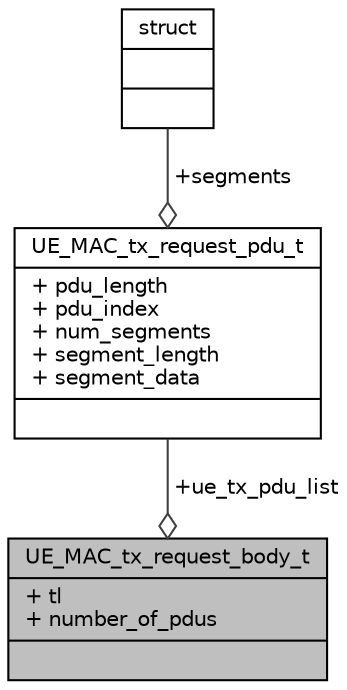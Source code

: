 digraph "UE_MAC_tx_request_body_t"
{
 // LATEX_PDF_SIZE
  edge [fontname="Helvetica",fontsize="10",labelfontname="Helvetica",labelfontsize="10"];
  node [fontname="Helvetica",fontsize="10",shape=record];
  Node1 [label="{UE_MAC_tx_request_body_t\n|+ tl\l+ number_of_pdus\l|}",height=0.2,width=0.4,color="black", fillcolor="grey75", style="filled", fontcolor="black",tooltip=" "];
  Node2 -> Node1 [color="grey25",fontsize="10",style="solid",label=" +ue_tx_pdu_list" ,arrowhead="odiamond",fontname="Helvetica"];
  Node2 [label="{UE_MAC_tx_request_pdu_t\n|+ pdu_length\l+ pdu_index\l+ num_segments\l+ segment_length\l+ segment_data\l|}",height=0.2,width=0.4,color="black", fillcolor="white", style="filled",URL="$structUE__MAC__tx__request__pdu__t.html",tooltip=" "];
  Node3 -> Node2 [color="grey25",fontsize="10",style="solid",label=" +segments" ,arrowhead="odiamond",fontname="Helvetica"];
  Node3 [label="{struct\n||}",height=0.2,width=0.4,color="black", fillcolor="white", style="filled",URL="$structstruct.html",tooltip="holds vehicle id and initial pointer to the head of the linked list in hastable"];
}
